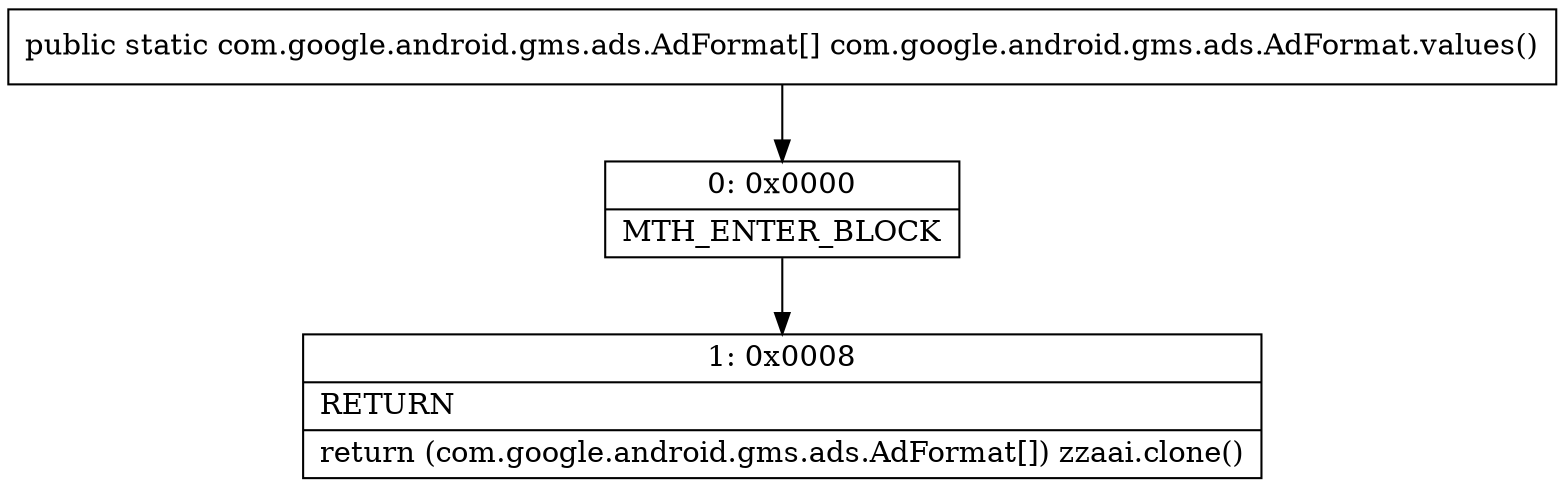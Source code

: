 digraph "CFG forcom.google.android.gms.ads.AdFormat.values()[Lcom\/google\/android\/gms\/ads\/AdFormat;" {
Node_0 [shape=record,label="{0\:\ 0x0000|MTH_ENTER_BLOCK\l}"];
Node_1 [shape=record,label="{1\:\ 0x0008|RETURN\l|return (com.google.android.gms.ads.AdFormat[]) zzaai.clone()\l}"];
MethodNode[shape=record,label="{public static com.google.android.gms.ads.AdFormat[] com.google.android.gms.ads.AdFormat.values() }"];
MethodNode -> Node_0;
Node_0 -> Node_1;
}

